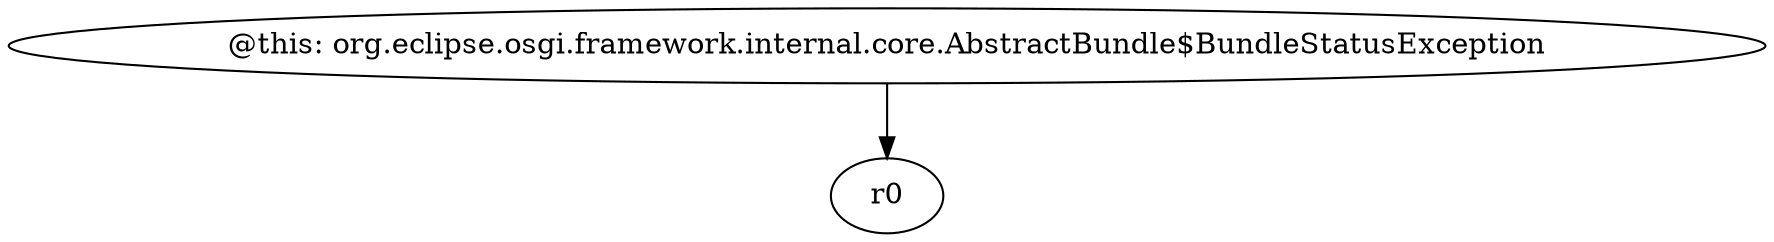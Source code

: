 digraph g {
0[label="@this: org.eclipse.osgi.framework.internal.core.AbstractBundle$BundleStatusException"]
1[label="r0"]
0->1[label=""]
}